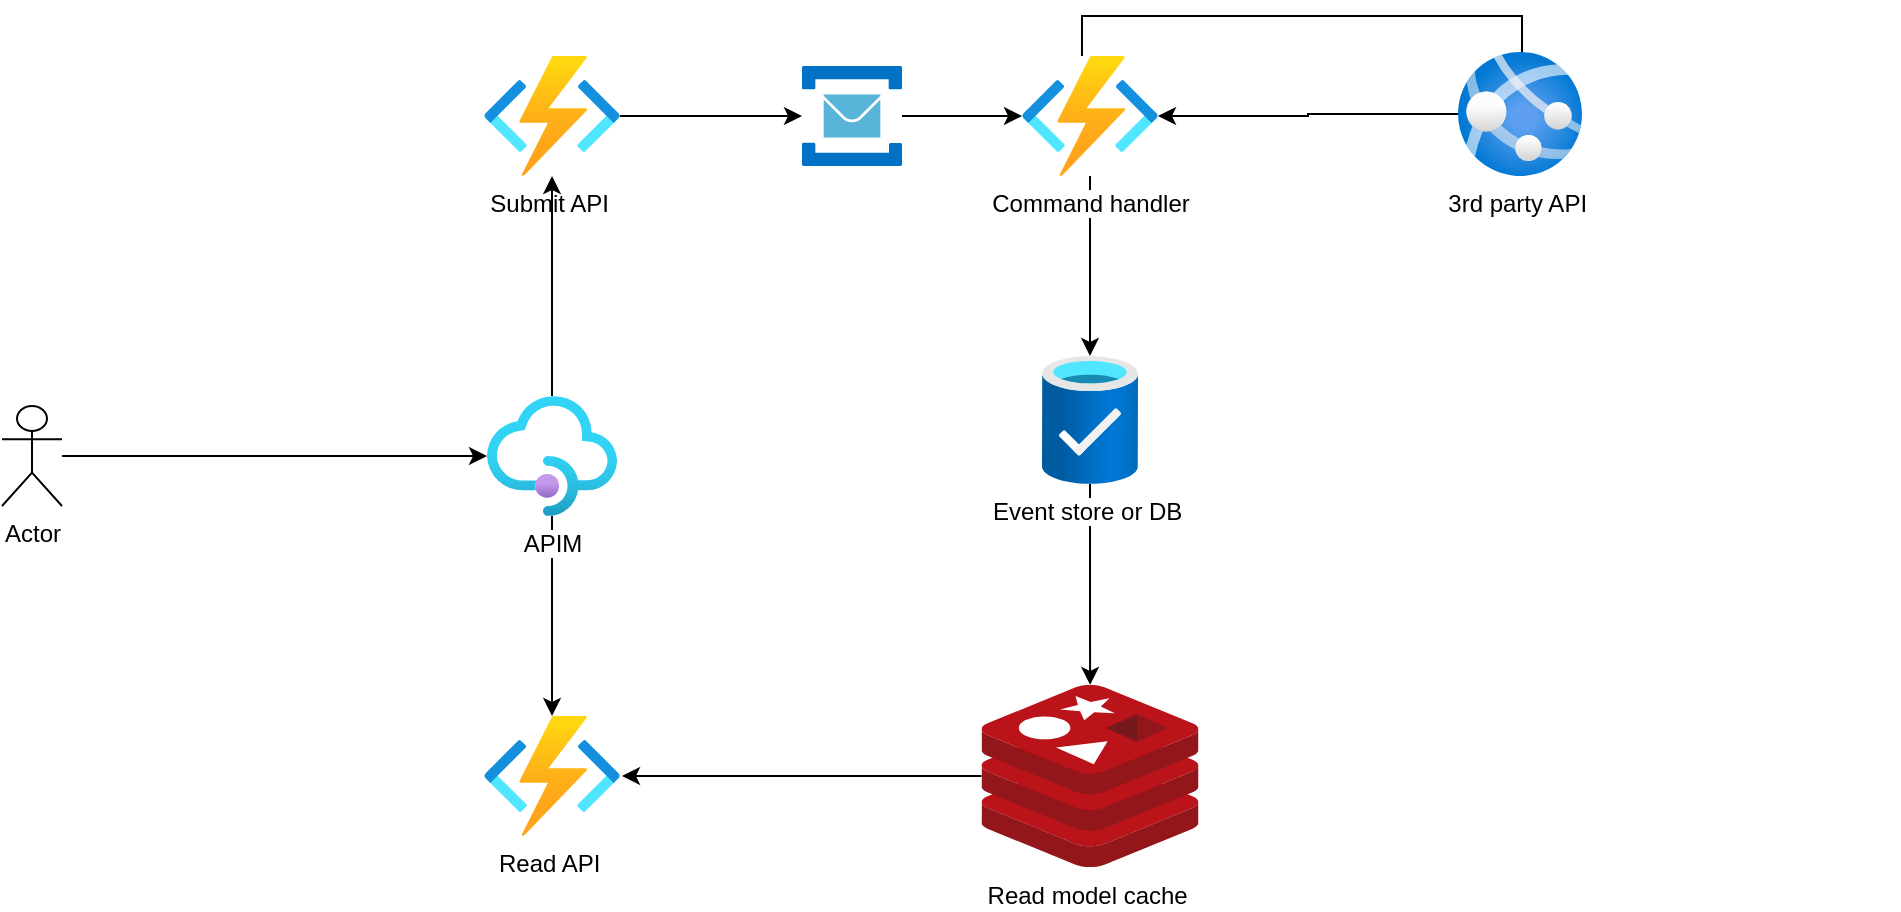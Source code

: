 <mxfile version="20.0.3" type="github">
  <diagram id="RUVcYa9RVL_YRO4Ov1P2" name="Page-1">
    <mxGraphModel dx="870" dy="586" grid="1" gridSize="10" guides="1" tooltips="1" connect="1" arrows="1" fold="1" page="1" pageScale="1" pageWidth="583" pageHeight="827" math="0" shadow="0">
      <root>
        <mxCell id="0" />
        <mxCell id="1" parent="0" />
        <mxCell id="38tPhvQ4RKaHuOEbYrm1-40" style="edgeStyle=orthogonalEdgeStyle;rounded=0;orthogonalLoop=1;jettySize=auto;html=1;" parent="1" source="WfTik3zrqjdKy5yZ7-6u-2" target="38tPhvQ4RKaHuOEbYrm1-27" edge="1">
          <mxGeometry relative="1" as="geometry" />
        </mxCell>
        <mxCell id="WfTik3zrqjdKy5yZ7-6u-2" value="Actor" style="shape=umlActor;verticalLabelPosition=bottom;verticalAlign=top;html=1;outlineConnect=0;" parent="1" vertex="1">
          <mxGeometry x="30" y="265" width="30" height="50" as="geometry" />
        </mxCell>
        <mxCell id="38tPhvQ4RKaHuOEbYrm1-26" style="edgeStyle=orthogonalEdgeStyle;rounded=0;orthogonalLoop=1;jettySize=auto;html=1;" parent="1" source="WfTik3zrqjdKy5yZ7-6u-27" edge="1">
          <mxGeometry relative="1" as="geometry">
            <mxPoint x="340" y="450" as="targetPoint" />
          </mxGeometry>
        </mxCell>
        <mxCell id="WfTik3zrqjdKy5yZ7-6u-27" value="Read model cache&amp;nbsp;" style="sketch=0;aspect=fixed;html=1;points=[];align=center;image;fontSize=12;image=img/lib/mscae/Cache_Redis_Product.svg;" parent="1" vertex="1">
          <mxGeometry x="519.77" y="404.45" width="108.46" height="91.1" as="geometry" />
        </mxCell>
        <mxCell id="WfTik3zrqjdKy5yZ7-6u-54" style="edgeStyle=orthogonalEdgeStyle;rounded=0;orthogonalLoop=1;jettySize=auto;html=1;exitX=0.5;exitY=1;exitDx=0;exitDy=0;" parent="1" edge="1">
          <mxGeometry relative="1" as="geometry">
            <mxPoint x="970" y="200" as="sourcePoint" />
            <mxPoint x="970" y="200" as="targetPoint" />
          </mxGeometry>
        </mxCell>
        <mxCell id="WfTik3zrqjdKy5yZ7-6u-96" style="edgeStyle=orthogonalEdgeStyle;rounded=0;orthogonalLoop=1;jettySize=auto;html=1;exitX=0.5;exitY=1;exitDx=0;exitDy=0;" parent="1" edge="1">
          <mxGeometry relative="1" as="geometry">
            <mxPoint x="165" y="290" as="sourcePoint" />
            <mxPoint x="165" y="290" as="targetPoint" />
          </mxGeometry>
        </mxCell>
        <mxCell id="38tPhvQ4RKaHuOEbYrm1-2" value="Read API&amp;nbsp;" style="aspect=fixed;html=1;points=[];align=center;image;fontSize=12;image=img/lib/azure2/iot/Function_Apps.svg;" parent="1" vertex="1">
          <mxGeometry x="271.01" y="420" width="68" height="60" as="geometry" />
        </mxCell>
        <mxCell id="38tPhvQ4RKaHuOEbYrm1-12" value="" style="edgeStyle=orthogonalEdgeStyle;rounded=0;orthogonalLoop=1;jettySize=auto;html=1;" parent="1" source="38tPhvQ4RKaHuOEbYrm1-3" target="38tPhvQ4RKaHuOEbYrm1-11" edge="1">
          <mxGeometry relative="1" as="geometry" />
        </mxCell>
        <mxCell id="38tPhvQ4RKaHuOEbYrm1-3" value="Submit API&amp;nbsp;" style="aspect=fixed;html=1;points=[];align=center;image;fontSize=12;image=img/lib/azure2/iot/Function_Apps.svg;" parent="1" vertex="1">
          <mxGeometry x="271.01" y="90" width="68" height="60" as="geometry" />
        </mxCell>
        <mxCell id="38tPhvQ4RKaHuOEbYrm1-19" value="" style="edgeStyle=orthogonalEdgeStyle;rounded=0;orthogonalLoop=1;jettySize=auto;html=1;" parent="1" source="38tPhvQ4RKaHuOEbYrm1-11" target="38tPhvQ4RKaHuOEbYrm1-13" edge="1">
          <mxGeometry relative="1" as="geometry" />
        </mxCell>
        <mxCell id="38tPhvQ4RKaHuOEbYrm1-11" value="" style="sketch=0;aspect=fixed;html=1;points=[];align=center;image;fontSize=12;image=img/lib/mscae/Service_Bus.svg;" parent="1" vertex="1">
          <mxGeometry x="430" y="95" width="50" height="50" as="geometry" />
        </mxCell>
        <mxCell id="38tPhvQ4RKaHuOEbYrm1-21" style="edgeStyle=orthogonalEdgeStyle;rounded=0;orthogonalLoop=1;jettySize=auto;html=1;exitX=0.441;exitY=0;exitDx=0;exitDy=0;exitPerimeter=0;" parent="1" source="38tPhvQ4RKaHuOEbYrm1-13" edge="1">
          <mxGeometry relative="1" as="geometry">
            <mxPoint x="790" y="100" as="targetPoint" />
            <Array as="points">
              <mxPoint x="570" y="70" />
              <mxPoint x="790" y="70" />
            </Array>
          </mxGeometry>
        </mxCell>
        <mxCell id="38tPhvQ4RKaHuOEbYrm1-23" value="" style="edgeStyle=orthogonalEdgeStyle;rounded=0;orthogonalLoop=1;jettySize=auto;html=1;" parent="1" source="38tPhvQ4RKaHuOEbYrm1-13" target="38tPhvQ4RKaHuOEbYrm1-17" edge="1">
          <mxGeometry relative="1" as="geometry" />
        </mxCell>
        <mxCell id="38tPhvQ4RKaHuOEbYrm1-13" value="Command handler" style="aspect=fixed;html=1;points=[];align=center;image;fontSize=12;image=img/lib/azure2/compute/Function_Apps.svg;" parent="1" vertex="1">
          <mxGeometry x="540" y="90" width="68" height="60" as="geometry" />
        </mxCell>
        <mxCell id="38tPhvQ4RKaHuOEbYrm1-24" style="edgeStyle=orthogonalEdgeStyle;rounded=0;orthogonalLoop=1;jettySize=auto;html=1;" parent="1" source="38tPhvQ4RKaHuOEbYrm1-14" target="38tPhvQ4RKaHuOEbYrm1-13" edge="1">
          <mxGeometry relative="1" as="geometry" />
        </mxCell>
        <mxCell id="38tPhvQ4RKaHuOEbYrm1-14" value="3rd party API&amp;nbsp;" style="aspect=fixed;html=1;points=[];align=center;image;fontSize=12;image=img/lib/azure2/compute/App_Services.svg;" parent="1" vertex="1">
          <mxGeometry x="758" y="88" width="62" height="62" as="geometry" />
        </mxCell>
        <mxCell id="38tPhvQ4RKaHuOEbYrm1-25" value="" style="edgeStyle=orthogonalEdgeStyle;rounded=0;orthogonalLoop=1;jettySize=auto;html=1;" parent="1" source="38tPhvQ4RKaHuOEbYrm1-17" target="WfTik3zrqjdKy5yZ7-6u-27" edge="1">
          <mxGeometry relative="1" as="geometry" />
        </mxCell>
        <mxCell id="38tPhvQ4RKaHuOEbYrm1-17" value="Event store or DB&amp;nbsp;" style="aspect=fixed;html=1;points=[];align=center;image;fontSize=12;image=img/lib/azure2/general/Production_Ready_Database.svg;" parent="1" vertex="1">
          <mxGeometry x="550" y="240" width="48" height="64" as="geometry" />
        </mxCell>
        <mxCell id="38tPhvQ4RKaHuOEbYrm1-29" value="" style="edgeStyle=orthogonalEdgeStyle;rounded=0;orthogonalLoop=1;jettySize=auto;html=1;" parent="1" source="38tPhvQ4RKaHuOEbYrm1-27" target="38tPhvQ4RKaHuOEbYrm1-3" edge="1">
          <mxGeometry relative="1" as="geometry" />
        </mxCell>
        <mxCell id="38tPhvQ4RKaHuOEbYrm1-30" value="" style="edgeStyle=orthogonalEdgeStyle;rounded=0;orthogonalLoop=1;jettySize=auto;html=1;" parent="1" source="38tPhvQ4RKaHuOEbYrm1-27" target="38tPhvQ4RKaHuOEbYrm1-2" edge="1">
          <mxGeometry relative="1" as="geometry" />
        </mxCell>
        <mxCell id="38tPhvQ4RKaHuOEbYrm1-27" value="APIM" style="aspect=fixed;html=1;points=[];align=center;image;fontSize=12;image=img/lib/azure2/integration/API_Management_Services.svg;" parent="1" vertex="1">
          <mxGeometry x="272.51" y="260" width="65" height="60" as="geometry" />
        </mxCell>
      </root>
    </mxGraphModel>
  </diagram>
</mxfile>
